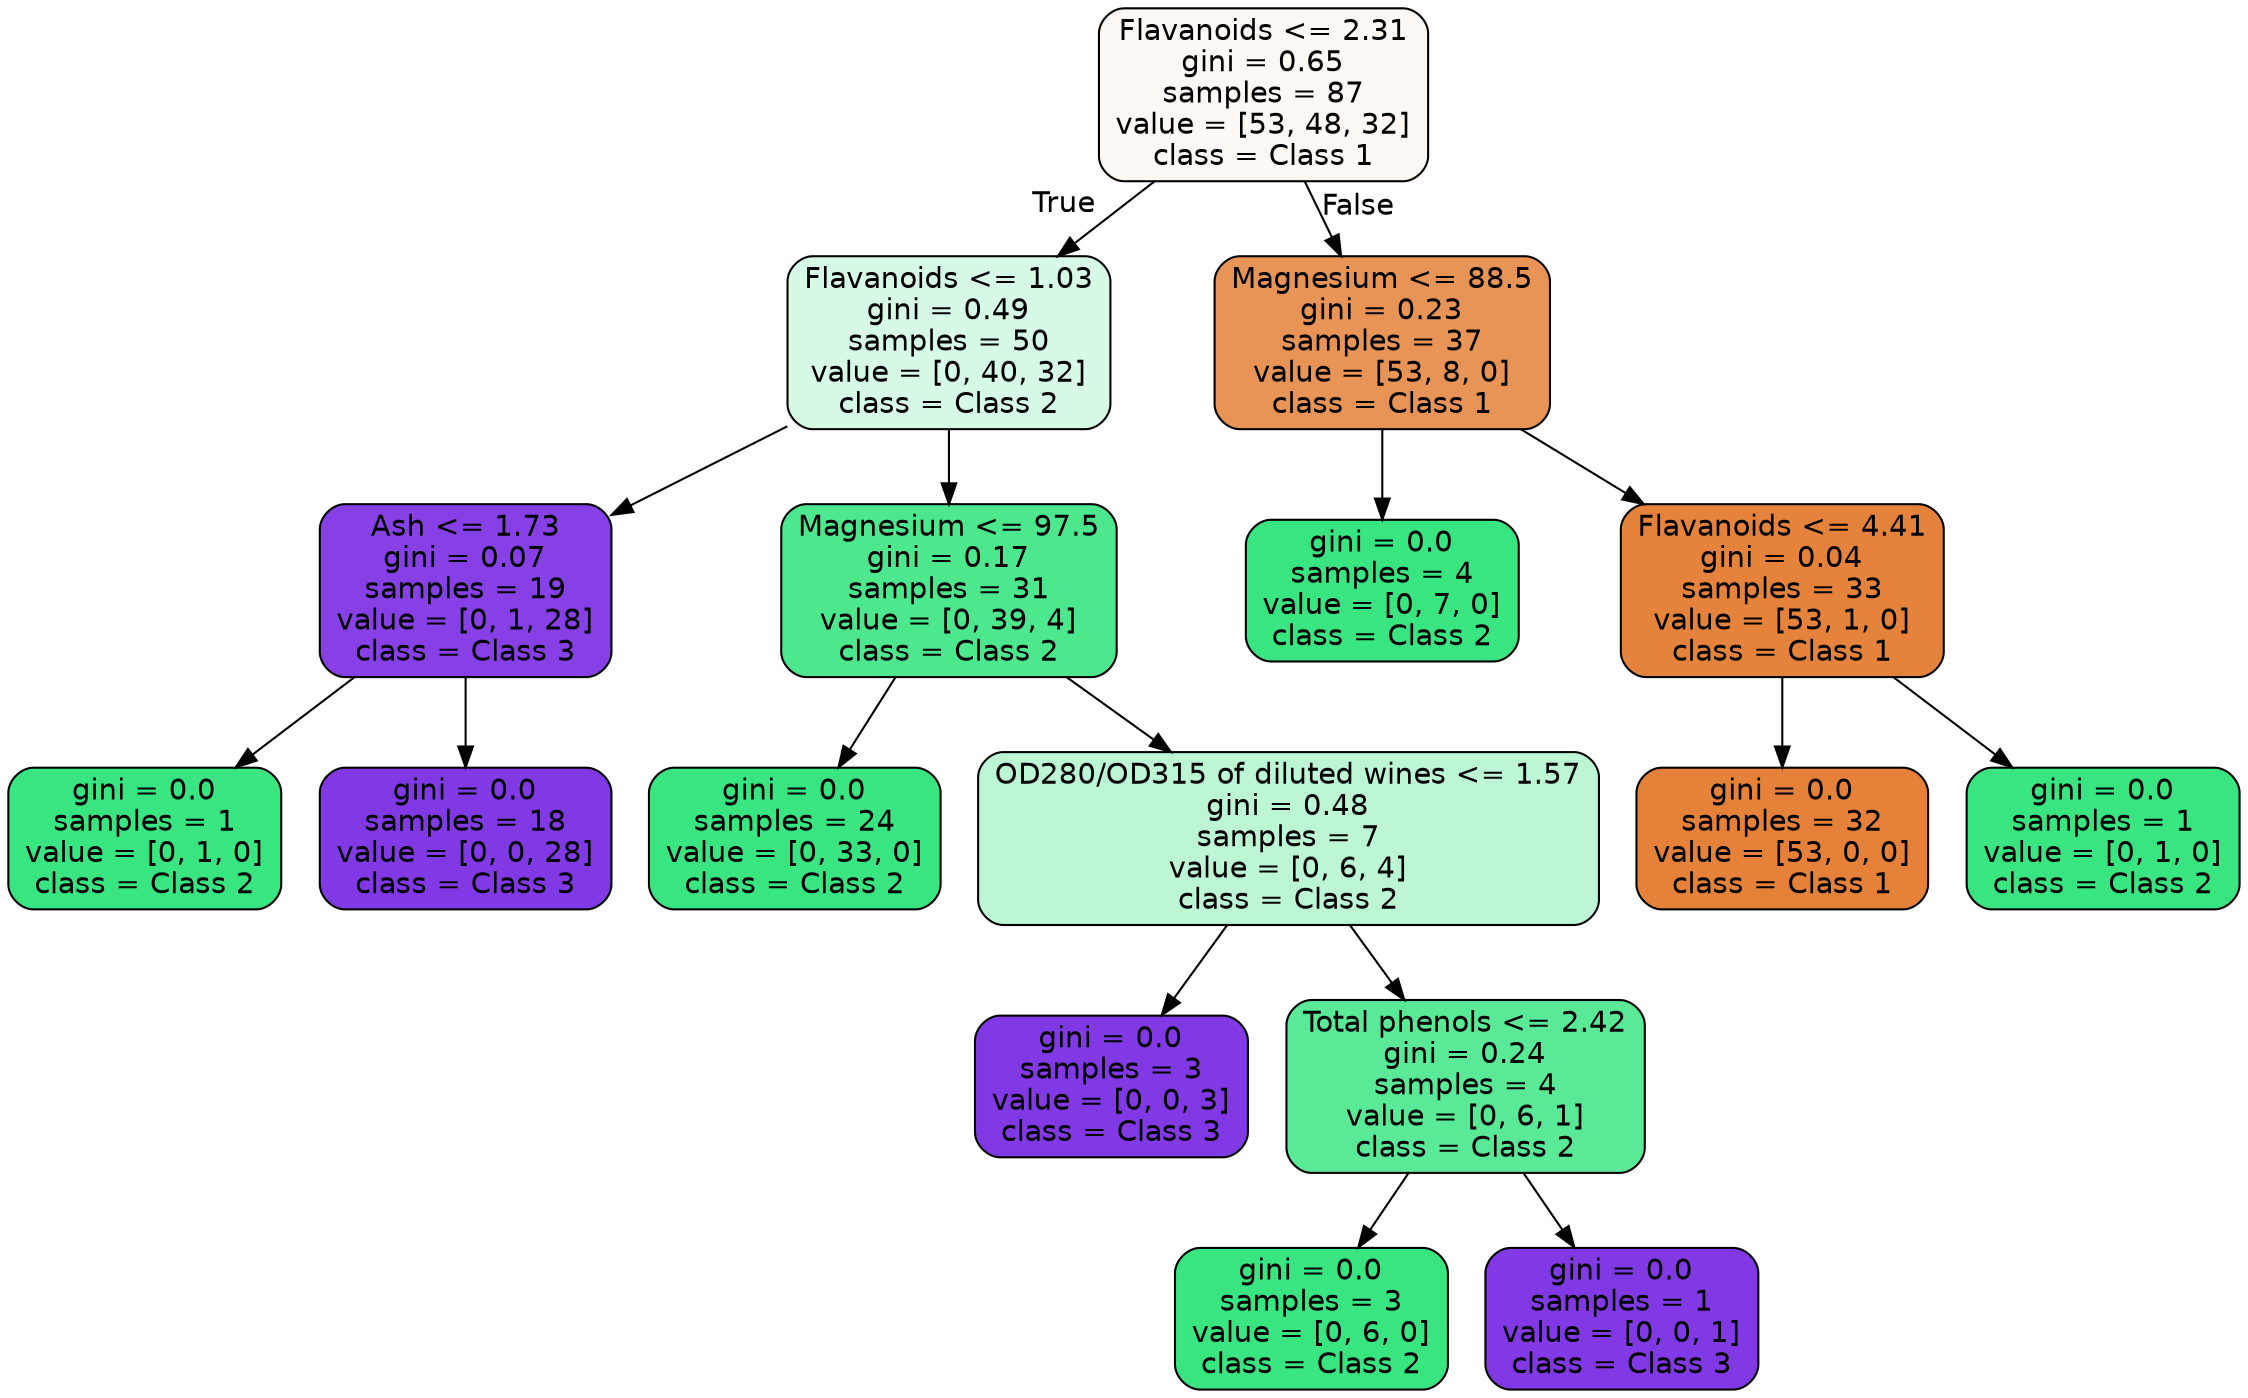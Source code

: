 digraph Tree {
node [shape=box, style="filled, rounded", color="black", fontname=helvetica] ;
edge [fontname=helvetica] ;
0 [label="Flavanoids <= 2.31\ngini = 0.65\nsamples = 87\nvalue = [53, 48, 32]\nclass = Class 1", fillcolor="#fdf8f3"] ;
1 [label="Flavanoids <= 1.03\ngini = 0.49\nsamples = 50\nvalue = [0, 40, 32]\nclass = Class 2", fillcolor="#d7fae6"] ;
0 -> 1 [labeldistance=2.5, labelangle=45, headlabel="True"] ;
2 [label="Ash <= 1.73\ngini = 0.07\nsamples = 19\nvalue = [0, 1, 28]\nclass = Class 3", fillcolor="#8640e6"] ;
1 -> 2 ;
3 [label="gini = 0.0\nsamples = 1\nvalue = [0, 1, 0]\nclass = Class 2", fillcolor="#39e581"] ;
2 -> 3 ;
4 [label="gini = 0.0\nsamples = 18\nvalue = [0, 0, 28]\nclass = Class 3", fillcolor="#8139e5"] ;
2 -> 4 ;
5 [label="Magnesium <= 97.5\ngini = 0.17\nsamples = 31\nvalue = [0, 39, 4]\nclass = Class 2", fillcolor="#4de88e"] ;
1 -> 5 ;
6 [label="gini = 0.0\nsamples = 24\nvalue = [0, 33, 0]\nclass = Class 2", fillcolor="#39e581"] ;
5 -> 6 ;
7 [label="OD280/OD315 of diluted wines <= 1.57\ngini = 0.48\nsamples = 7\nvalue = [0, 6, 4]\nclass = Class 2", fillcolor="#bdf6d5"] ;
5 -> 7 ;
8 [label="gini = 0.0\nsamples = 3\nvalue = [0, 0, 3]\nclass = Class 3", fillcolor="#8139e5"] ;
7 -> 8 ;
9 [label="Total phenols <= 2.42\ngini = 0.24\nsamples = 4\nvalue = [0, 6, 1]\nclass = Class 2", fillcolor="#5ae996"] ;
7 -> 9 ;
10 [label="gini = 0.0\nsamples = 3\nvalue = [0, 6, 0]\nclass = Class 2", fillcolor="#39e581"] ;
9 -> 10 ;
11 [label="gini = 0.0\nsamples = 1\nvalue = [0, 0, 1]\nclass = Class 3", fillcolor="#8139e5"] ;
9 -> 11 ;
12 [label="Magnesium <= 88.5\ngini = 0.23\nsamples = 37\nvalue = [53, 8, 0]\nclass = Class 1", fillcolor="#e99457"] ;
0 -> 12 [labeldistance=2.5, labelangle=-45, headlabel="False"] ;
13 [label="gini = 0.0\nsamples = 4\nvalue = [0, 7, 0]\nclass = Class 2", fillcolor="#39e581"] ;
12 -> 13 ;
14 [label="Flavanoids <= 4.41\ngini = 0.04\nsamples = 33\nvalue = [53, 1, 0]\nclass = Class 1", fillcolor="#e5833d"] ;
12 -> 14 ;
15 [label="gini = 0.0\nsamples = 32\nvalue = [53, 0, 0]\nclass = Class 1", fillcolor="#e58139"] ;
14 -> 15 ;
16 [label="gini = 0.0\nsamples = 1\nvalue = [0, 1, 0]\nclass = Class 2", fillcolor="#39e581"] ;
14 -> 16 ;
}